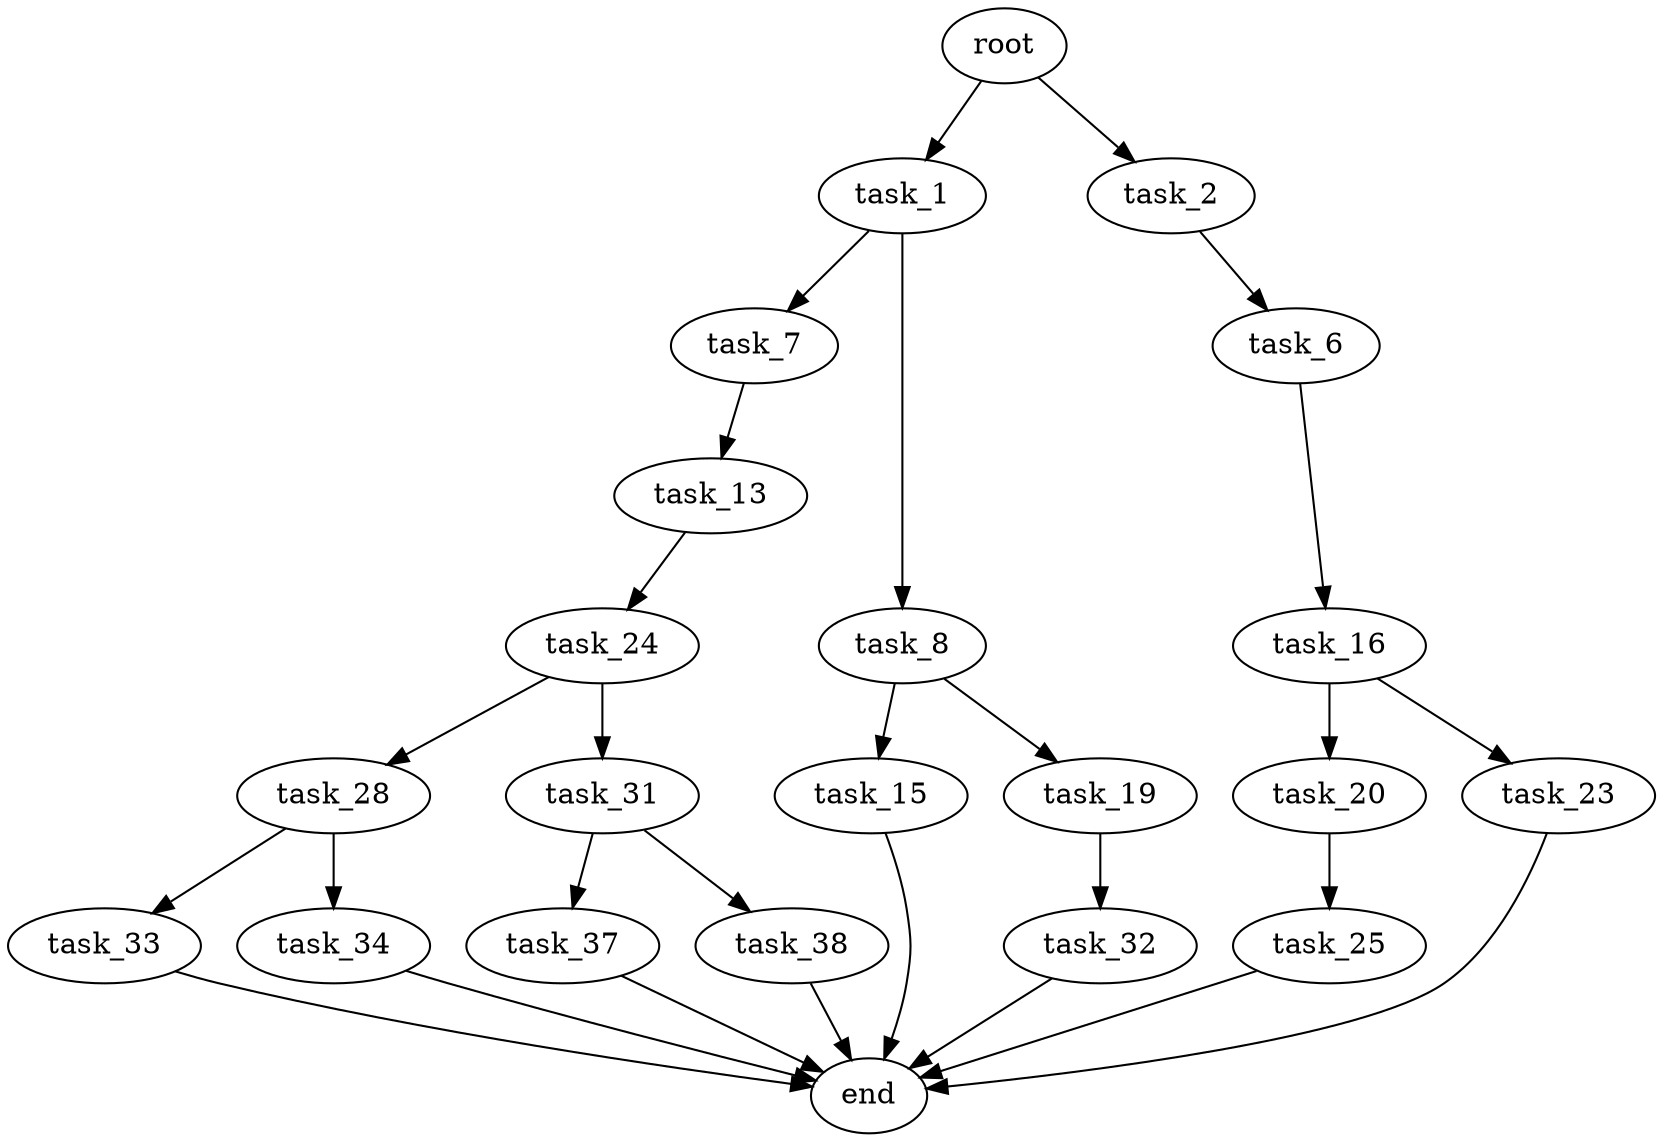 digraph G {
  root [size="0.000000"];
  task_1 [size="28991029248.000000"];
  task_2 [size="43756023048.000000"];
  task_7 [size="68719476736.000000"];
  task_8 [size="549755813888.000000"];
  task_6 [size="240861436641.000000"];
  task_16 [size="68719476736.000000"];
  task_13 [size="36768402372.000000"];
  task_15 [size="782757789696.000000"];
  task_19 [size="549160465641.000000"];
  task_24 [size="4439861428.000000"];
  end [size="0.000000"];
  task_20 [size="231928233984.000000"];
  task_23 [size="14445275200.000000"];
  task_32 [size="1812827747.000000"];
  task_25 [size="28991029248.000000"];
  task_28 [size="8589934592.000000"];
  task_31 [size="582296679796.000000"];
  task_33 [size="36538970873.000000"];
  task_34 [size="83179022328.000000"];
  task_37 [size="4353533146.000000"];
  task_38 [size="5899757098.000000"];

  root -> task_1 [size="1.000000"];
  root -> task_2 [size="1.000000"];
  task_1 -> task_7 [size="75497472.000000"];
  task_1 -> task_8 [size="75497472.000000"];
  task_2 -> task_6 [size="134217728.000000"];
  task_7 -> task_13 [size="134217728.000000"];
  task_8 -> task_15 [size="536870912.000000"];
  task_8 -> task_19 [size="536870912.000000"];
  task_6 -> task_16 [size="209715200.000000"];
  task_16 -> task_20 [size="134217728.000000"];
  task_16 -> task_23 [size="134217728.000000"];
  task_13 -> task_24 [size="838860800.000000"];
  task_15 -> end [size="1.000000"];
  task_19 -> task_32 [size="679477248.000000"];
  task_24 -> task_28 [size="75497472.000000"];
  task_24 -> task_31 [size="75497472.000000"];
  task_20 -> task_25 [size="301989888.000000"];
  task_23 -> end [size="1.000000"];
  task_32 -> end [size="1.000000"];
  task_25 -> end [size="1.000000"];
  task_28 -> task_33 [size="33554432.000000"];
  task_28 -> task_34 [size="33554432.000000"];
  task_31 -> task_37 [size="536870912.000000"];
  task_31 -> task_38 [size="536870912.000000"];
  task_33 -> end [size="1.000000"];
  task_34 -> end [size="1.000000"];
  task_37 -> end [size="1.000000"];
  task_38 -> end [size="1.000000"];
}
